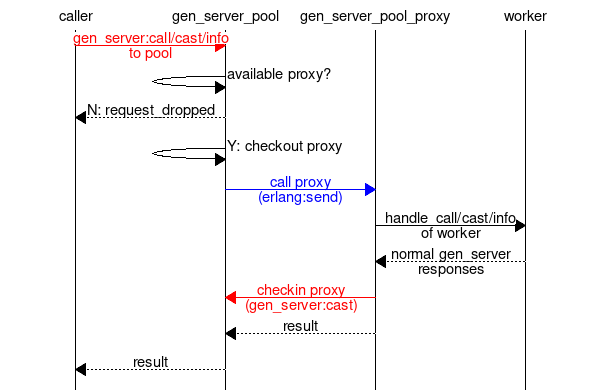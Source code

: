 msc {
    caller, gen_server_pool, gen_server_pool_proxy, worker;

    caller=>gen_server_pool
      [ label = "gen_server:call/cast/info\nto pool",
        textcolour="red",
        linecolour="red"
      ];
    gen_server_pool=>gen_server_pool [ label = "available proxy?" ];
    gen_server_pool>>caller [ label = "N: request_dropped" ];
    gen_server_pool=>gen_server_pool [ label = "Y: checkout proxy" ];
    gen_server_pool=>gen_server_pool_proxy
      [ label = "call proxy\n(erlang:send)",
        textcolour = "blue",
        linecolour = "blue"
      ];
    gen_server_pool_proxy=>worker [ label = "handle_call/cast/info\nof worker" ];
    worker>>gen_server_pool_proxy [ label = "normal gen_server\nresponses" ];
    gen_server_pool_proxy=>gen_server_pool
      [ label = "checkin proxy\n(gen_server:cast)",
        textcolour = "red",
        linecolour = "red"
      ];
    gen_server_pool_proxy>>gen_server_pool [ label = "result" ];
    gen_server_pool>>caller [ label = "result" ];
}
